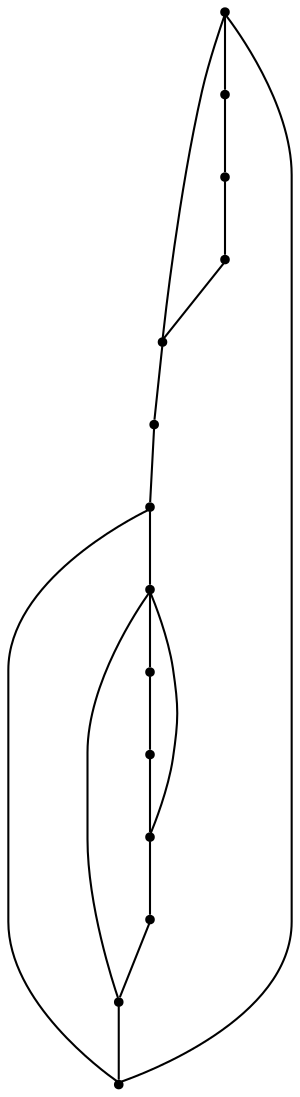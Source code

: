 graph {
  node [shape=point,comment="{\"directed\":false,\"doi\":\"10.1007/978-3-030-04414-5_14\",\"figure\":\"6 (1)\"}"]

  v0 [pos="943.2710968380406,357.5870391812159"]
  v1 [pos="1043.2870298520359,254.62931320985285"]
  v2 [pos="876.5938081620438,306.1098175514501"]
  v3 [pos="893.2631303310432,429.6580792633264"]
  v4 [pos="843.2551638240456,388.4728745858051"]
  v5 [pos="793.2471973170481,264.9297237303635"]
  v6 [pos="768.5099038873742,385.50155141959146"]
  v7 [pos="959.94041900704,275.2271058895963"]
  v8 [pos="1036.980823394995,430.7332190530529"]
  v9 [pos="997.5880688819191,405.9337857343582"]
  v10 [pos="987.3739249355225,376.7460423157933"]
  v11 [pos="799.1522721381461,464.29655106958455"]
  v12 [pos="711.6050104200267,335.891262852658"]
  v13 [pos="698.4696145645885,456.9954224050377"]

  v0 -- v1 [id="-1",pos="943.2710968380406,357.5870391812159 1009.9483855140375,326.7012991580843 993.2790633450383,285.51609448056297 1043.2870298520359,254.62931320985285"]
  v13 -- v6 [id="-2",pos="698.4696145645885,456.9954224050377 768.5099038873742,385.50155141959146 768.5099038873742,385.50155141959146 768.5099038873742,385.50155141959146"]
  v12 -- v13 [id="-3",pos="711.6050104200267,335.891262852658 698.4696145645885,456.9954224050377 698.4696145645885,456.9954224050377 698.4696145645885,456.9954224050377"]
  v6 -- v11 [id="-4",pos="768.5099038873742,385.50155141959146 799.1522721381461,464.29655106958455 799.1522721381461,464.29655106958455 799.1522721381461,464.29655106958455"]
  v5 -- v12 [id="-5",pos="793.2471973170481,264.9297237303635 711.6050104200267,335.891262852658 711.6050104200267,335.891262852658 711.6050104200267,335.891262852658"]
  v11 -- v4 [id="-6",pos="799.1522721381461,464.29655106958455 843.2551638240456,388.4728745858051 843.2551638240456,388.4728745858051 843.2551638240456,388.4728745858051"]
  v4 -- v3 [id="-7",pos="843.2551638240456,388.4728745858051 893.2631303310432,429.6580792633264 893.2631303310432,429.6580792633264 893.2631303310432,429.6580792633264"]
  v2 -- v5 [id="-8",pos="876.5938081620438,306.1098175514501 793.2471973170481,264.9297237303635 793.2471973170481,264.9297237303635 793.2471973170481,264.9297237303635"]
  v3 -- v0 [id="-9",pos="893.2631303310432,429.6580792633264 943.2710968380406,357.5870391812159 943.2710968380406,357.5870391812159 943.2710968380406,357.5870391812159"]
  v0 -- v10 [id="-10",pos="943.2710968380406,357.5870391812159 987.3739249355225,376.7460423157933 987.3739249355225,376.7460423157933 987.3739249355225,376.7460423157933"]
  v7 -- v2 [id="-11",pos="959.94041900704,275.2271058895963 876.5938081620438,306.1098175514501 876.5938081620438,306.1098175514501 876.5938081620438,306.1098175514501"]
  v10 -- v9 [id="-12",pos="987.3739249355225,376.7460423157933 997.5880688819191,405.9337857343582 997.5880688819191,405.9337857343582 997.5880688819191,405.9337857343582"]
  v9 -- v8 [id="-13",pos="997.5880688819191,405.9337857343582 1036.980823394995,430.7332190530529 1036.980823394995,430.7332190530529 1036.980823394995,430.7332190530529"]
  v8 -- v1 [id="-14",pos="1036.980823394995,430.7332190530529 1043.2870298520359,254.62931320985285 1043.2870298520359,254.62931320985285 1043.2870298520359,254.62931320985285"]
  v1 -- v7 [id="-15",pos="1043.2870298520359,254.62931320985285 959.94041900704,275.2271058895963 959.94041900704,275.2271058895963 959.94041900704,275.2271058895963"]
  v6 -- v5 [id="-16",pos="768.5099038873742,385.50155141959146 802.0694543884551,344.64980031773405 774.348338046725,328.5974825345714 793.2471973170481,264.9297237303635"]
  v4 -- v5 [id="-17",pos="843.2551638240456,388.4728745858051 859.9244859930448,336.9986813173171 793.2471973170481,316.4039169988515 793.2471973170481,264.9297237303635"]
  v2 -- v3 [id="-18",pos="876.5938081620438,306.1098175514501 909.9324525000424,336.9986813173171 876.593808162044,378.1798163859821 893.2631303310432,429.6580792633264"]
}